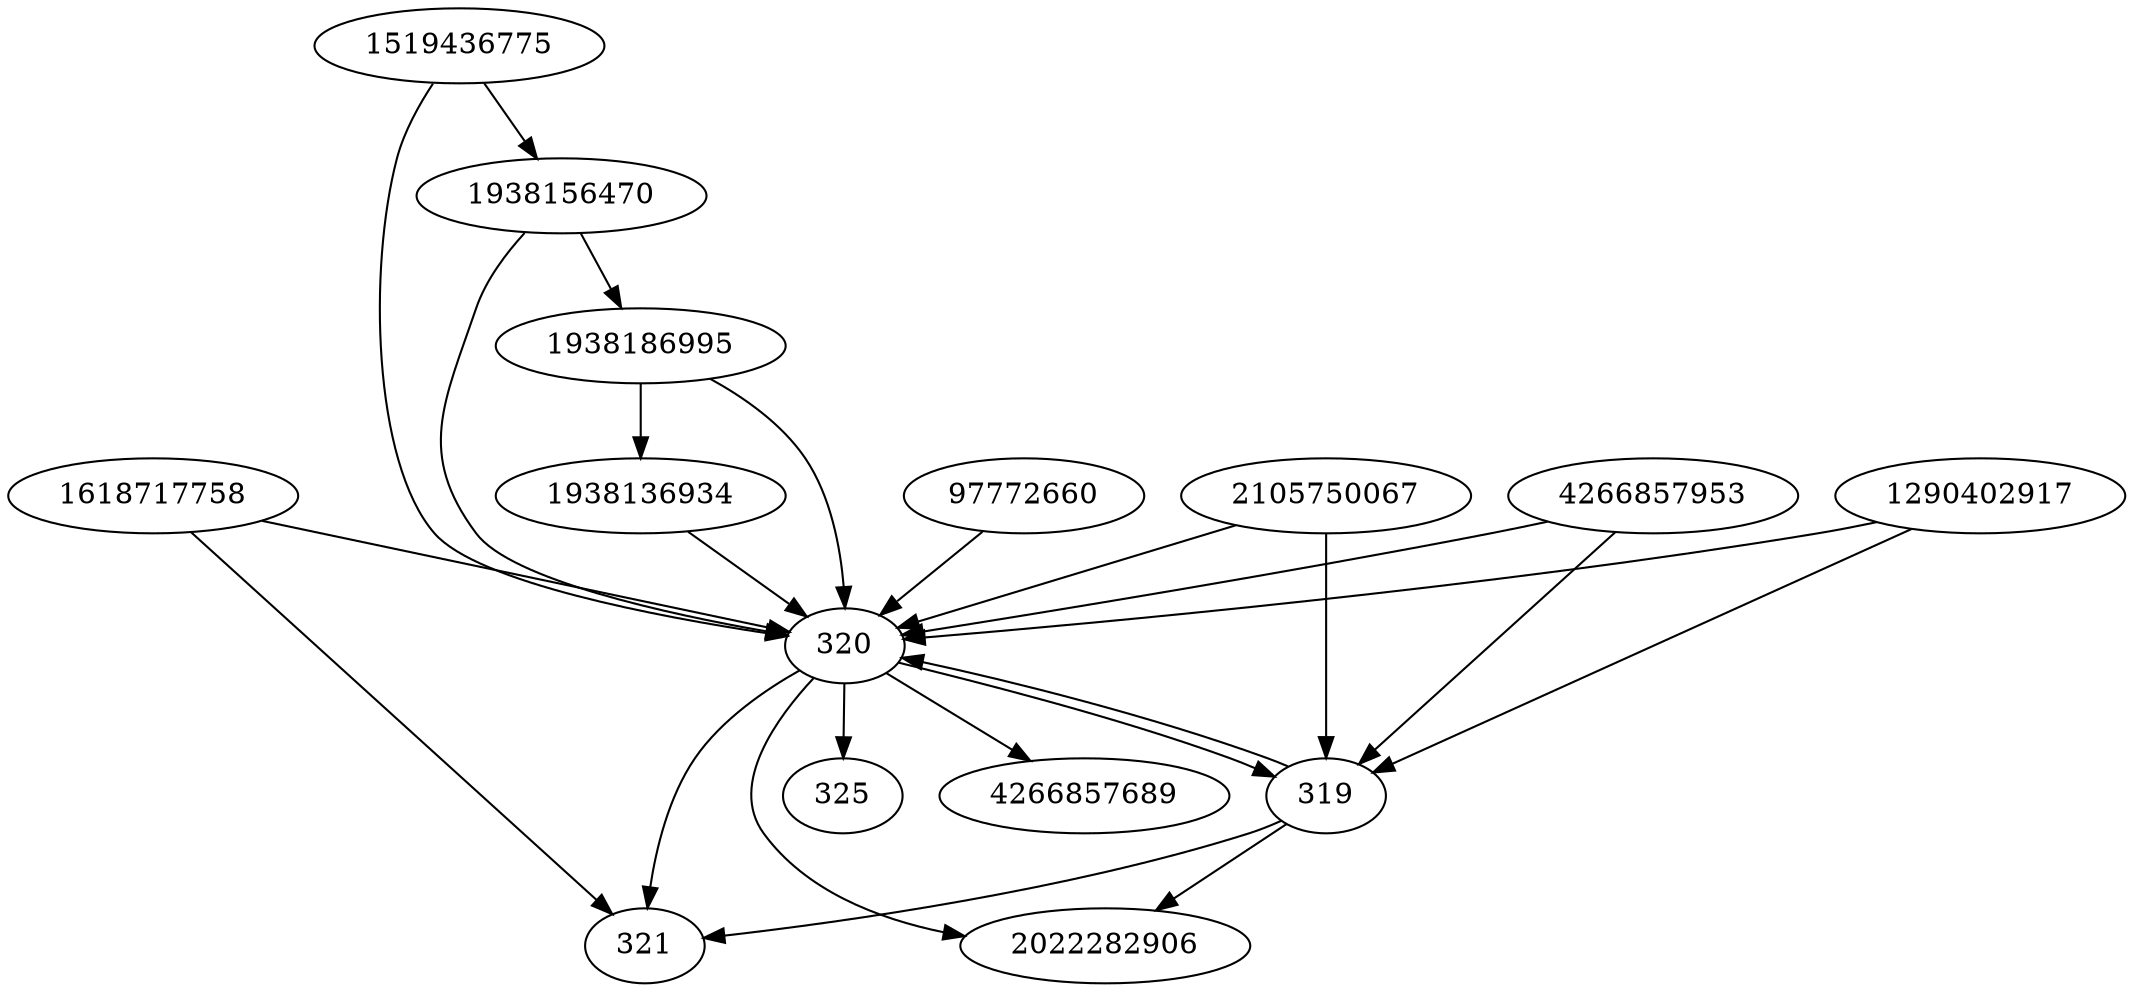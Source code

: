 strict digraph  {
320;
321;
4266857953;
1290402917;
1938136934;
1519436775;
325;
2105750067;
1938186995;
97772660;
1938156470;
4266857689;
2022282906;
1618717758;
319;
320 -> 325;
320 -> 2022282906;
320 -> 319;
320 -> 321;
320 -> 4266857689;
4266857953 -> 319;
4266857953 -> 320;
1290402917 -> 319;
1290402917 -> 320;
1938136934 -> 320;
1519436775 -> 320;
1519436775 -> 1938156470;
2105750067 -> 319;
2105750067 -> 320;
1938186995 -> 320;
1938186995 -> 1938136934;
97772660 -> 320;
1938156470 -> 320;
1938156470 -> 1938186995;
1618717758 -> 320;
1618717758 -> 321;
319 -> 2022282906;
319 -> 321;
319 -> 320;
}

